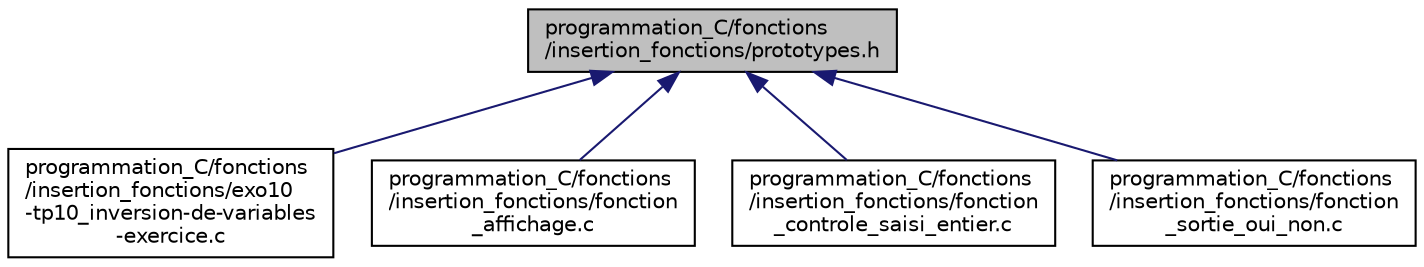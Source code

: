 digraph "programmation_C/fonctions/insertion_fonctions/prototypes.h"
{
  edge [fontname="Helvetica",fontsize="10",labelfontname="Helvetica",labelfontsize="10"];
  node [fontname="Helvetica",fontsize="10",shape=record];
  Node1 [label="programmation_C/fonctions\l/insertion_fonctions/prototypes.h",height=0.2,width=0.4,color="black", fillcolor="grey75", style="filled", fontcolor="black"];
  Node1 -> Node2 [dir="back",color="midnightblue",fontsize="10",style="solid"];
  Node2 [label="programmation_C/fonctions\l/insertion_fonctions/exo10\l-tp10_inversion-de-variables\l-exercice.c",height=0.2,width=0.4,color="black", fillcolor="white", style="filled",URL="$exo10-tp10__inversion-de-variables-exercice_8c.html"];
  Node1 -> Node3 [dir="back",color="midnightblue",fontsize="10",style="solid"];
  Node3 [label="programmation_C/fonctions\l/insertion_fonctions/fonction\l_affichage.c",height=0.2,width=0.4,color="black", fillcolor="white", style="filled",URL="$insertion__fonctions_2fonction__affichage_8c.html"];
  Node1 -> Node4 [dir="back",color="midnightblue",fontsize="10",style="solid"];
  Node4 [label="programmation_C/fonctions\l/insertion_fonctions/fonction\l_controle_saisi_entier.c",height=0.2,width=0.4,color="black", fillcolor="white", style="filled",URL="$insertion__fonctions_2fonction__controle__saisi__entier_8c.html"];
  Node1 -> Node5 [dir="back",color="midnightblue",fontsize="10",style="solid"];
  Node5 [label="programmation_C/fonctions\l/insertion_fonctions/fonction\l_sortie_oui_non.c",height=0.2,width=0.4,color="black", fillcolor="white", style="filled",URL="$insertion__fonctions_2fonction__sortie__oui__non_8c.html"];
}
